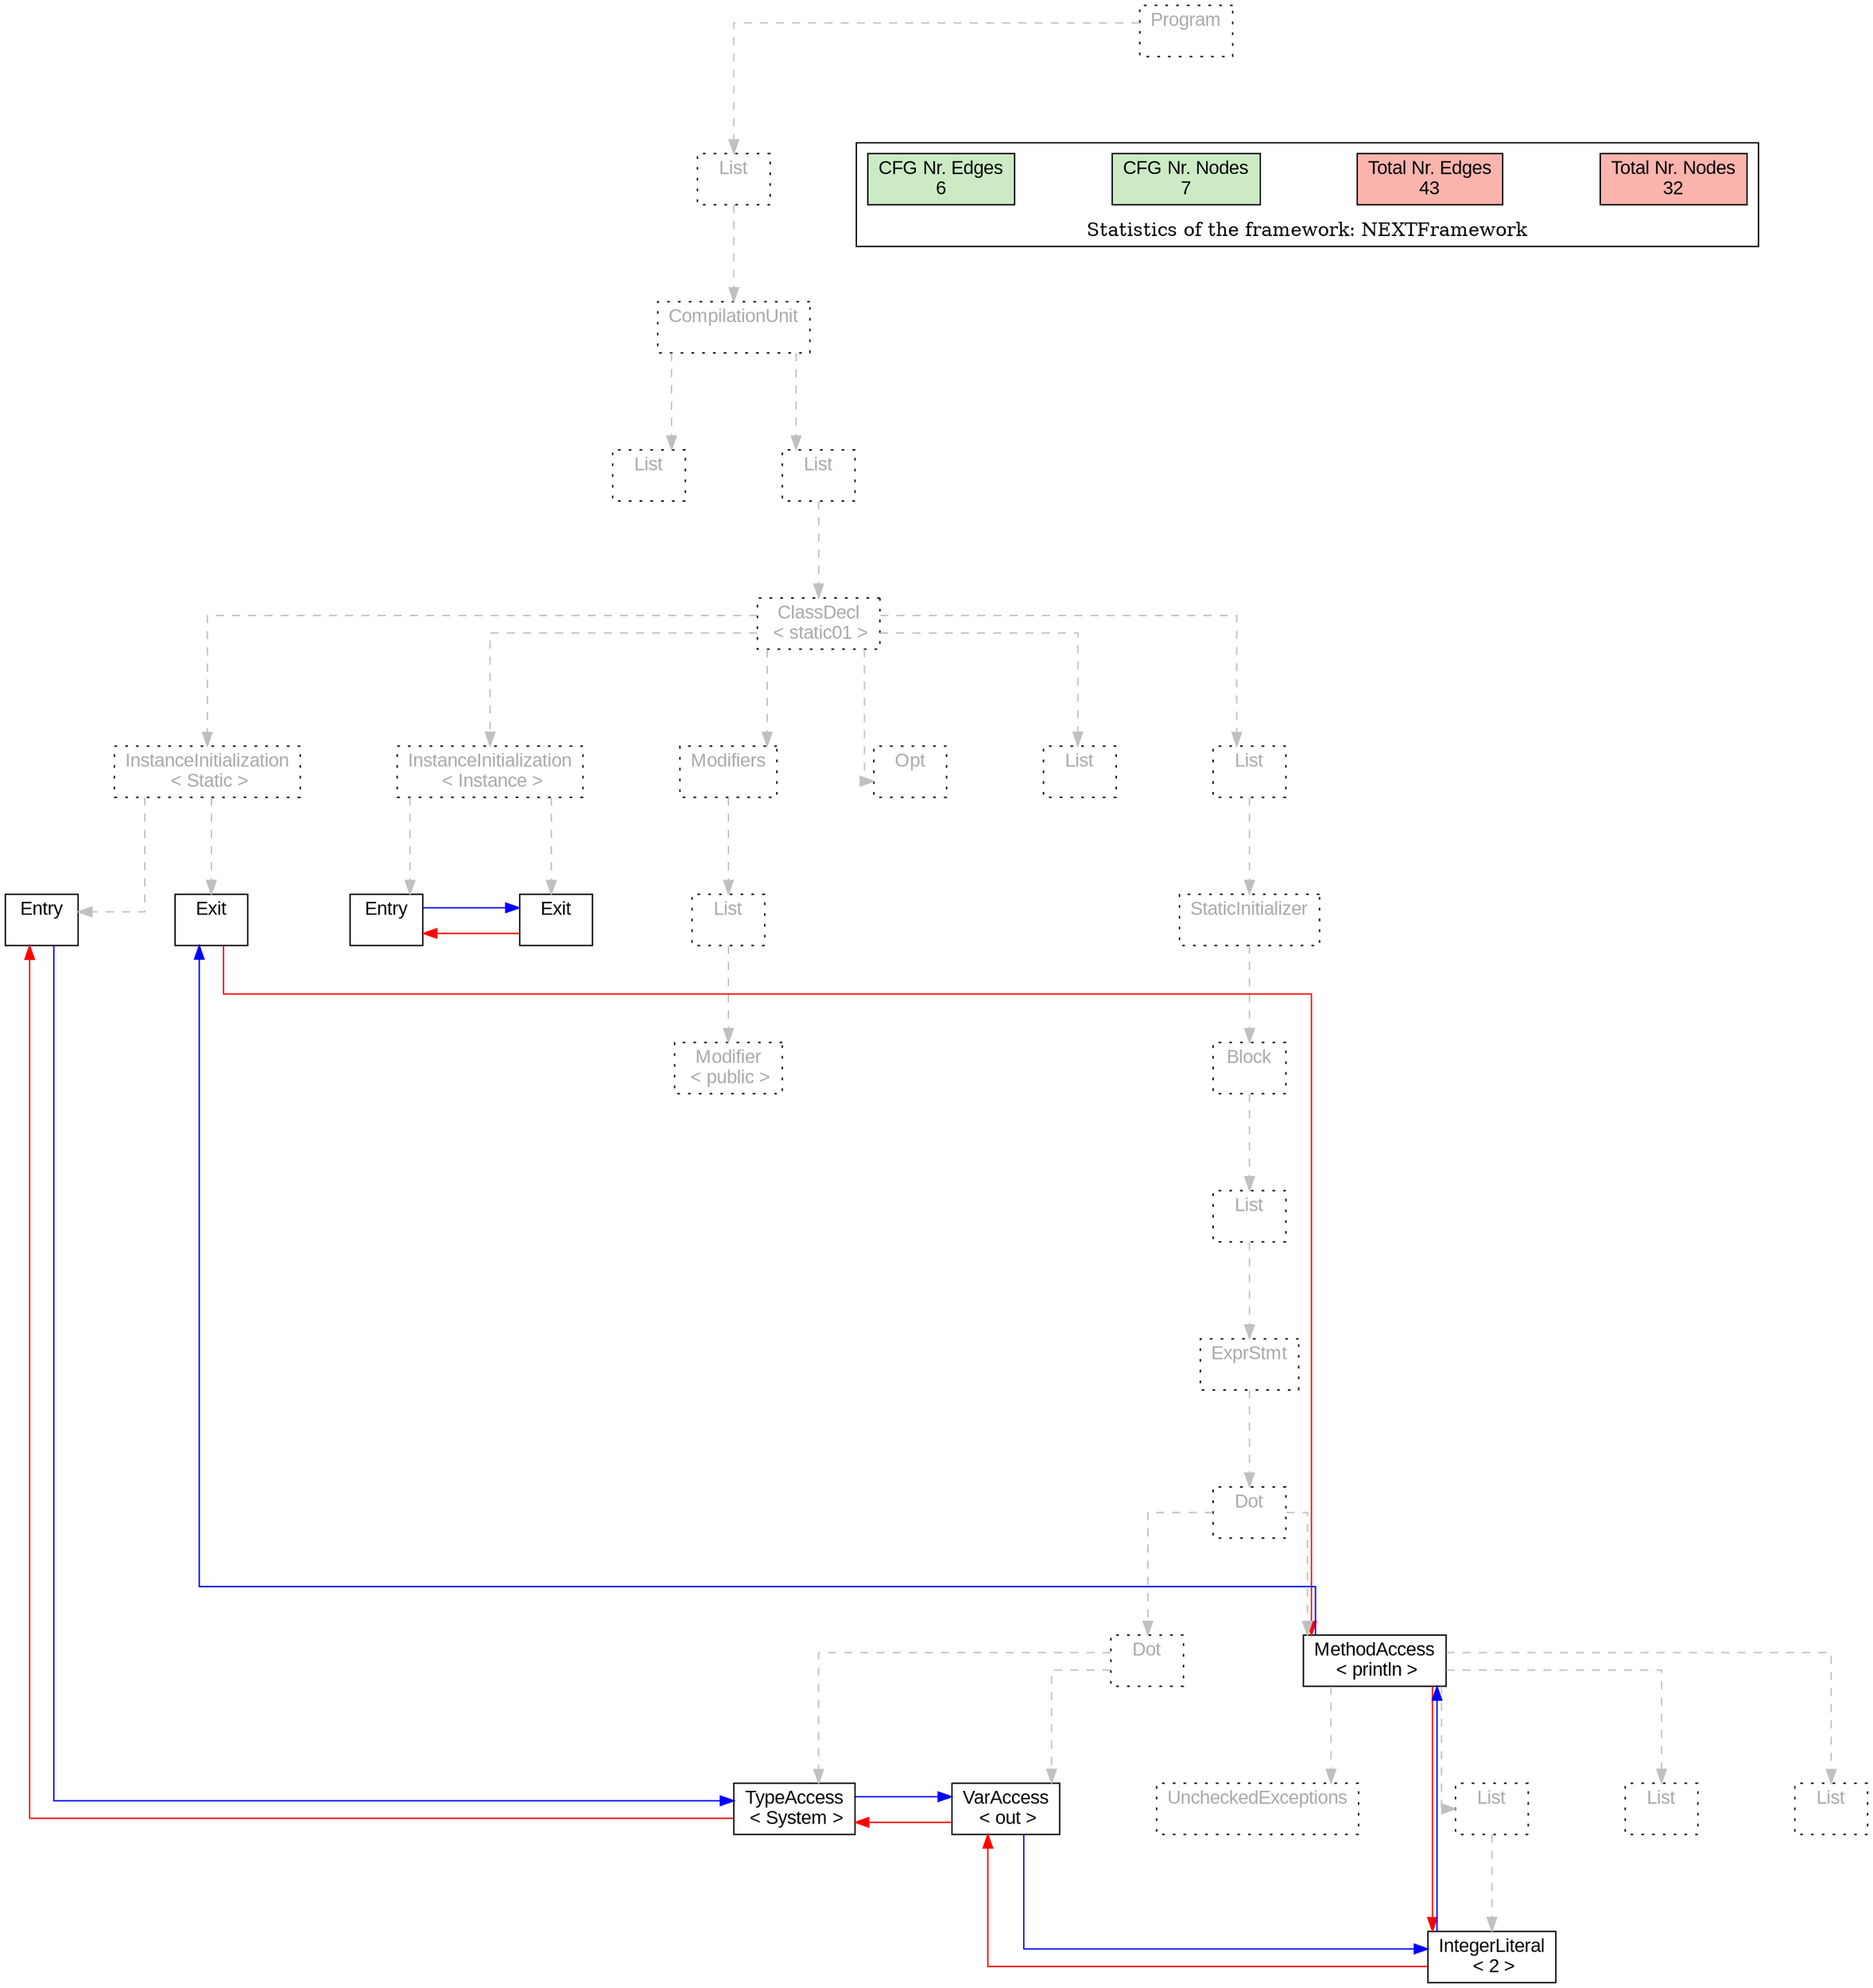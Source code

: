 digraph G {
graph [splines=ortho, nodesep="1", ranksep="1"]
node [shape=rect, fontname=Arial];
{ rank = same; "Program[0]"}
{ rank = same; "List[1]"}
{ rank = same; "CompilationUnit[2]"}
{ rank = same; "List[3]"; "List[4]"}
{ rank = same; "ClassDecl[5]"}
{ rank = same; "Modifiers[22]"; "Opt[25]"; "List[26]"; "List[27]"; "InstanceInitialization[6]"; "InstanceInitialization[14]"}
{ rank = same; "List[23]"; "StaticInitializer[28]"; "Entry[7]"; "Exit[8]"; "Entry[15]"; "Exit[16]"}
{ rank = same; "Modifier[24]"; "Block[29]"}
{ rank = same; "List[30]"}
{ rank = same; "ExprStmt[31]"}
{ rank = same; "Dot[32]"}
{ rank = same; "Dot[33]"; "MethodAccess[36]"}
{ rank = same; "TypeAccess[34]"; "VarAccess[35]"; "List[38]"; "List[40]"; "List[41]"; "UncheckedExceptions[37]"}
{ rank = same; "IntegerLiteral[39]"}
"Program[0]" [label="Program\n ", style= dotted   fillcolor="#eeeeee" fontcolor="#aaaaaa"  ]
"List[1]" [label="List\n ", style= dotted   fillcolor="#eeeeee" fontcolor="#aaaaaa"  ]
"CompilationUnit[2]" [label="CompilationUnit\n ", style= dotted   fillcolor="#eeeeee" fontcolor="#aaaaaa"  ]
"List[3]" [label="List\n ", style= dotted   fillcolor="#eeeeee" fontcolor="#aaaaaa"  ]
"List[4]" [label="List\n ", style= dotted   fillcolor="#eeeeee" fontcolor="#aaaaaa"  ]
"ClassDecl[5]" [label="ClassDecl\n < static01 >", style= dotted   fillcolor="#eeeeee" fontcolor="#aaaaaa"  ]
"Modifiers[22]" [label="Modifiers\n ", style= dotted   fillcolor="#eeeeee" fontcolor="#aaaaaa"  ]
"List[23]" [label="List\n ", style= dotted   fillcolor="#eeeeee" fontcolor="#aaaaaa"  ]
"Modifier[24]" [label="Modifier\n < public >", style= dotted   fillcolor="#eeeeee" fontcolor="#aaaaaa"  ]
"Opt[25]" [label="Opt\n ", style= dotted   fillcolor="#eeeeee" fontcolor="#aaaaaa"  ]
"List[26]" [label="List\n ", style= dotted   fillcolor="#eeeeee" fontcolor="#aaaaaa"  ]
"List[27]" [label="List\n ", style= dotted   fillcolor="#eeeeee" fontcolor="#aaaaaa"  ]
"StaticInitializer[28]" [label="StaticInitializer\n ", style= dotted   fillcolor="#eeeeee" fontcolor="#aaaaaa"  ]
"Block[29]" [label="Block\n ", style= dotted   fillcolor="#eeeeee" fontcolor="#aaaaaa"  ]
"List[30]" [label="List\n ", style= dotted   fillcolor="#eeeeee" fontcolor="#aaaaaa"  ]
"ExprStmt[31]" [label="ExprStmt\n ", style= dotted   fillcolor="#eeeeee" fontcolor="#aaaaaa"  ]
"Dot[32]" [label="Dot\n ", style= dotted   fillcolor="#eeeeee" fontcolor="#aaaaaa"  ]
"Dot[33]" [label="Dot\n ", style= dotted   fillcolor="#eeeeee" fontcolor="#aaaaaa"  ]
"TypeAccess[34]" [label="TypeAccess\n < System >", fillcolor=white   style=filled  ]
"VarAccess[35]" [label="VarAccess\n < out >", fillcolor=white   style=filled  ]
"MethodAccess[36]" [label="MethodAccess\n < println >", fillcolor=white   style=filled  ]
"List[38]" [label="List\n ", style= dotted   fillcolor="#eeeeee" fontcolor="#aaaaaa"  ]
"IntegerLiteral[39]" [label="IntegerLiteral\n < 2 >", fillcolor=white   style=filled  ]
"List[40]" [label="List\n ", style= dotted   fillcolor="#eeeeee" fontcolor="#aaaaaa"  ]
"List[41]" [label="List\n ", style= dotted   fillcolor="#eeeeee" fontcolor="#aaaaaa"  ]
"UncheckedExceptions[37]" [label="UncheckedExceptions\n ", style= dotted   fillcolor="#eeeeee" fontcolor="#aaaaaa"  ]
"InstanceInitialization[6]" [label="InstanceInitialization\n < Instance >", style= dotted   fillcolor="#eeeeee" fontcolor="#aaaaaa"  ]
"Entry[7]" [label="Entry\n ", fillcolor=white   style=filled  ]
"Exit[8]" [label="Exit\n ", fillcolor=white   style=filled  ]
"InstanceInitialization[14]" [label="InstanceInitialization\n < Static >", style= dotted   fillcolor="#eeeeee" fontcolor="#aaaaaa"  ]
"Entry[15]" [label="Entry\n ", fillcolor=white   style=filled  ]
"Exit[16]" [label="Exit\n ", fillcolor=white   style=filled  ]
"CompilationUnit[2]" -> "List[3]" [style=dashed, color=gray]
"List[23]" -> "Modifier[24]" [style=dashed, color=gray]
"Modifiers[22]" -> "List[23]" [style=dashed, color=gray]
"ClassDecl[5]" -> "Modifiers[22]" [style=dashed, color=gray]
"ClassDecl[5]" -> "Opt[25]" [style=dashed, color=gray]
"ClassDecl[5]" -> "List[26]" [style=dashed, color=gray]
"Dot[33]" -> "TypeAccess[34]" [style=dashed, color=gray]
"Dot[33]" -> "VarAccess[35]" [style=dashed, color=gray]
"Dot[32]" -> "Dot[33]" [style=dashed, color=gray]
"List[38]" -> "IntegerLiteral[39]" [style=dashed, color=gray]
"MethodAccess[36]" -> "List[38]" [style=dashed, color=gray]
"MethodAccess[36]" -> "List[40]" [style=dashed, color=gray]
"MethodAccess[36]" -> "List[41]" [style=dashed, color=gray]
"MethodAccess[36]" -> "UncheckedExceptions[37]" [style=dashed, color=gray]
"Dot[32]" -> "MethodAccess[36]" [style=dashed, color=gray]
"ExprStmt[31]" -> "Dot[32]" [style=dashed, color=gray]
"List[30]" -> "ExprStmt[31]" [style=dashed, color=gray]
"Block[29]" -> "List[30]" [style=dashed, color=gray]
"StaticInitializer[28]" -> "Block[29]" [style=dashed, color=gray]
"List[27]" -> "StaticInitializer[28]" [style=dashed, color=gray]
"ClassDecl[5]" -> "List[27]" [style=dashed, color=gray]
"InstanceInitialization[6]" -> "Entry[7]" [style=dashed, color=gray]
"InstanceInitialization[6]" -> "Exit[8]" [style=dashed, color=gray]
"InstanceInitialization[14]" -> "Entry[15]" [style=dashed, color=gray]
"InstanceInitialization[14]" -> "Exit[16]" [style=dashed, color=gray]
"ClassDecl[5]" -> "InstanceInitialization[6]" [style=dashed, color=gray]
"ClassDecl[5]" -> "InstanceInitialization[14]" [style=dashed, color=gray]
"List[4]" -> "ClassDecl[5]" [style=dashed, color=gray]
"CompilationUnit[2]" -> "List[4]" [style=dashed, color=gray]
"List[1]" -> "CompilationUnit[2]" [style=dashed, color=gray]
"Program[0]" -> "List[1]" [style=dashed, color=gray]
"Exit[16]" -> "MethodAccess[36]" [color=red, constraint=false]
"MethodAccess[36]" -> "Exit[16]" [color=blue, constraint=false, xlabel=" "] 
"MethodAccess[36]" -> "IntegerLiteral[39]" [color=red, constraint=false]
"IntegerLiteral[39]" -> "MethodAccess[36]" [color=blue, constraint=false, xlabel=" "] 
"IntegerLiteral[39]" -> "VarAccess[35]" [color=red, constraint=false]
"VarAccess[35]" -> "IntegerLiteral[39]" [color=blue, constraint=false, xlabel=" "] 
"VarAccess[35]" -> "TypeAccess[34]" [color=red, constraint=false]
"TypeAccess[34]" -> "VarAccess[35]" [color=blue, constraint=false, xlabel=" "] 
"TypeAccess[34]" -> "Entry[15]" [color=red, constraint=false]
"Entry[15]" -> "TypeAccess[34]" [color=blue, constraint=false, xlabel=" "] 
"Exit[8]" -> "Entry[7]" [color=red, constraint=false]
"Entry[7]" -> "Exit[8]" [color=blue, constraint=false, xlabel=" "] 
"List[3]" -> "List[4]" [style=invis]
"InstanceInitialization[14]" -> "InstanceInitialization[6]" -> "Modifiers[22]" -> "Opt[25]" -> "List[26]" -> "List[27]" [style=invis]
"Dot[33]" -> "MethodAccess[36]" [style=invis]
"TypeAccess[34]" -> "VarAccess[35]" [style=invis]
"Entry[7]" -> "Exit[8]" [style=invis]
"Entry[15]" -> "Exit[16]" [style=invis]

subgraph cluster_legend {
{node [style=filled, fillcolor=1, colorscheme="pastel13"]
Nodes [label="Total Nr. Nodes
32", fillcolor=1]
Edges [label="Total Nr. Edges
43", fillcolor=1]
NodesCFG [label="CFG Nr. Nodes
7", fillcolor=3]
EdgesCFG [label="CFG Nr. Edges
6", fillcolor=3]
Nodes-> "Program[0]" -> NodesCFG  [style="invis"]
Edges -> "Program[0]" ->EdgesCFG [style="invis"]}
label = "Statistics of the framework: NEXTFramework"
style="solid"
ranksep=0.05
nodesep=0.01
labelloc = b
len=2
}}